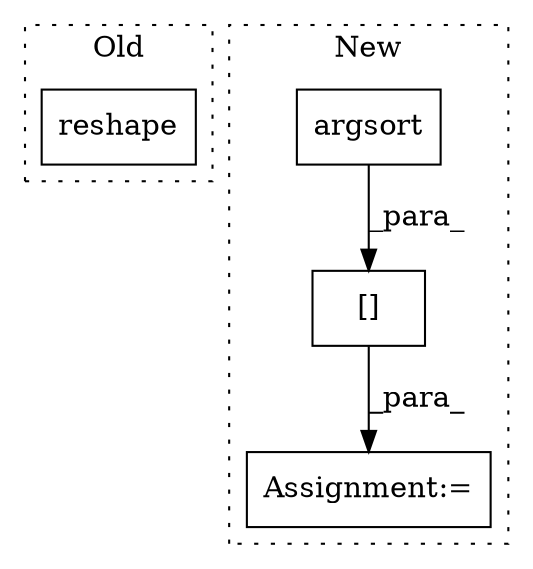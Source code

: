 digraph G {
subgraph cluster0 {
1 [label="reshape" a="32" s="1693,1718" l="8,1" shape="box"];
label = "Old";
style="dotted";
}
subgraph cluster1 {
2 [label="argsort" a="32" s="1529" l="9" shape="box"];
3 [label="[]" a="2" s="1496,1538" l="16,1" shape="box"];
4 [label="Assignment:=" a="7" s="1495" l="1" shape="box"];
label = "New";
style="dotted";
}
2 -> 3 [label="_para_"];
3 -> 4 [label="_para_"];
}